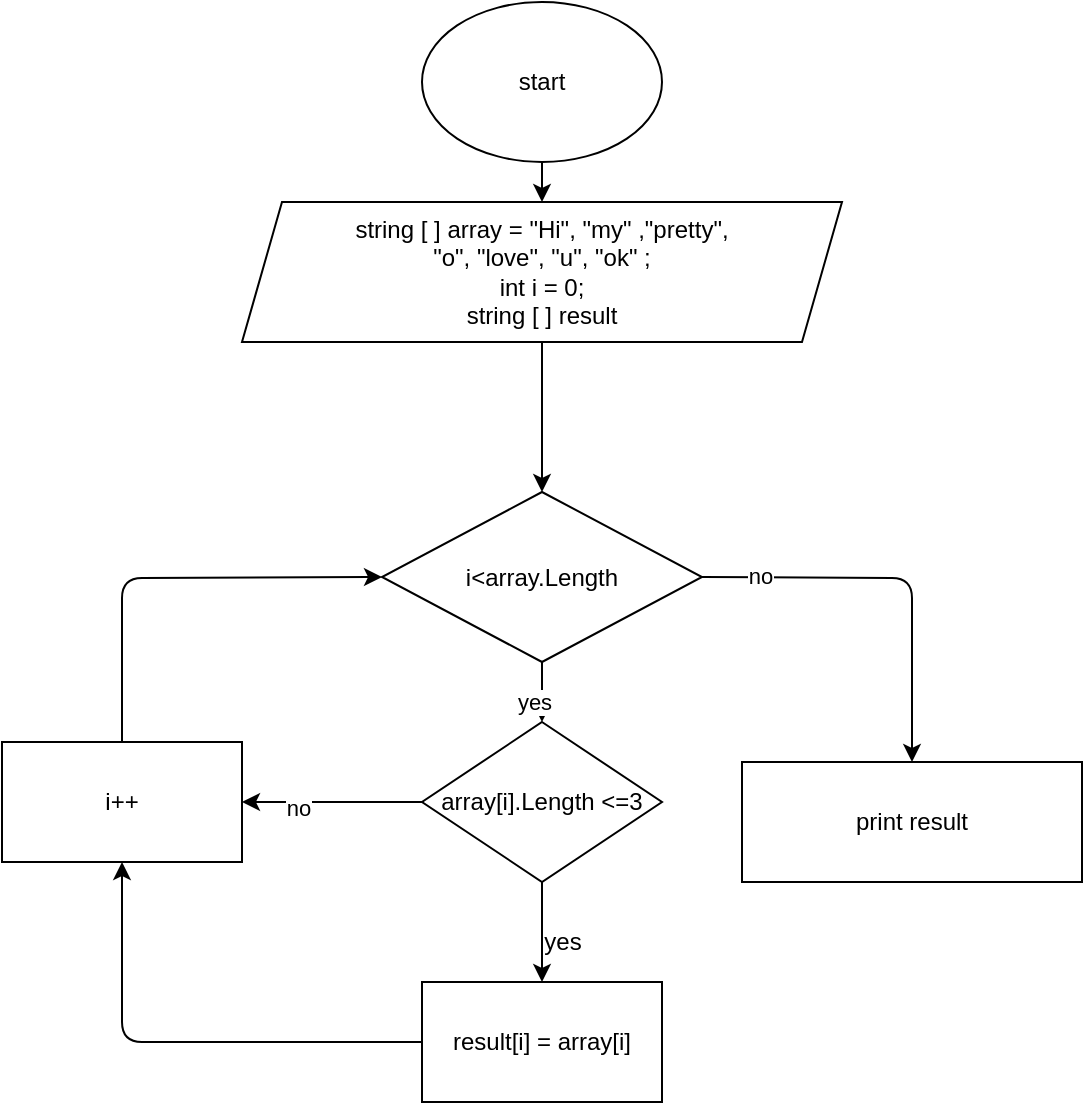 <mxfile>
    <diagram id="hlHjPJno5rADxoZJNMnj" name="Page-1">
        <mxGraphModel dx="1305" dy="172" grid="1" gridSize="10" guides="1" tooltips="1" connect="1" arrows="1" fold="1" page="1" pageScale="1" pageWidth="827" pageHeight="1169" math="0" shadow="0">
            <root>
                <mxCell id="0"/>
                <mxCell id="1" parent="0"/>
                <mxCell id="5" style="edgeStyle=none;html=1;exitX=0.5;exitY=1;exitDx=0;exitDy=0;entryX=0.5;entryY=0;entryDx=0;entryDy=0;" parent="1" source="3" edge="1">
                    <mxGeometry relative="1" as="geometry">
                        <mxPoint x="250" y="110" as="targetPoint"/>
                    </mxGeometry>
                </mxCell>
                <mxCell id="3" value="start" style="ellipse;whiteSpace=wrap;html=1;" parent="1" vertex="1">
                    <mxGeometry x="190" y="10" width="120" height="80" as="geometry"/>
                </mxCell>
                <mxCell id="9" value="" style="edgeStyle=none;html=1;" edge="1" parent="1" source="6" target="8">
                    <mxGeometry relative="1" as="geometry"/>
                </mxCell>
                <mxCell id="6" value="string [ ] array = &quot;Hi&quot;, &quot;my&quot; ,&quot;pretty&quot;, &lt;br&gt;&quot;o&quot;, &quot;love&quot;, &quot;u&quot;, &quot;ok&quot; ; &lt;br&gt;int i = 0; &lt;br&gt;string [ ] result" style="shape=parallelogram;perimeter=parallelogramPerimeter;whiteSpace=wrap;html=1;fixedSize=1;" parent="1" vertex="1">
                    <mxGeometry x="100" y="110" width="300" height="70" as="geometry"/>
                </mxCell>
                <mxCell id="11" value="" style="edgeStyle=none;html=1;" edge="1" parent="1" source="8" target="10">
                    <mxGeometry relative="1" as="geometry"/>
                </mxCell>
                <mxCell id="12" value="yes" style="edgeLabel;html=1;align=center;verticalAlign=middle;resizable=0;points=[];" vertex="1" connectable="0" parent="11">
                    <mxGeometry x="0.285" y="-4" relative="1" as="geometry">
                        <mxPoint as="offset"/>
                    </mxGeometry>
                </mxCell>
                <mxCell id="22" style="edgeStyle=none;html=1;exitX=1;exitY=0.5;exitDx=0;exitDy=0;entryX=0.5;entryY=0;entryDx=0;entryDy=0;" edge="1" parent="1" source="8" target="23">
                    <mxGeometry relative="1" as="geometry">
                        <mxPoint x="430" y="298" as="targetPoint"/>
                        <Array as="points">
                            <mxPoint x="435" y="298"/>
                        </Array>
                    </mxGeometry>
                </mxCell>
                <mxCell id="24" value="no" style="edgeLabel;html=1;align=center;verticalAlign=middle;resizable=0;points=[];" vertex="1" connectable="0" parent="22">
                    <mxGeometry x="-0.706" y="1" relative="1" as="geometry">
                        <mxPoint as="offset"/>
                    </mxGeometry>
                </mxCell>
                <mxCell id="8" value="i&amp;lt;array.Length" style="rhombus;whiteSpace=wrap;html=1;" vertex="1" parent="1">
                    <mxGeometry x="170" y="255" width="160" height="85" as="geometry"/>
                </mxCell>
                <mxCell id="14" value="" style="edgeStyle=none;html=1;" edge="1" parent="1" source="10" target="13">
                    <mxGeometry relative="1" as="geometry"/>
                </mxCell>
                <mxCell id="17" value="" style="edgeStyle=none;html=1;" edge="1" parent="1" source="10" target="15">
                    <mxGeometry relative="1" as="geometry"/>
                </mxCell>
                <mxCell id="20" value="no" style="edgeLabel;html=1;align=center;verticalAlign=middle;resizable=0;points=[];" vertex="1" connectable="0" parent="17">
                    <mxGeometry x="0.378" y="3" relative="1" as="geometry">
                        <mxPoint as="offset"/>
                    </mxGeometry>
                </mxCell>
                <mxCell id="10" value="array[i].Length &amp;lt;=3" style="rhombus;whiteSpace=wrap;html=1;" vertex="1" parent="1">
                    <mxGeometry x="190" y="370" width="120" height="80" as="geometry"/>
                </mxCell>
                <mxCell id="16" value="" style="edgeStyle=none;html=1;" edge="1" parent="1" source="13" target="15">
                    <mxGeometry relative="1" as="geometry">
                        <Array as="points">
                            <mxPoint x="40" y="530"/>
                        </Array>
                    </mxGeometry>
                </mxCell>
                <mxCell id="13" value="result[i] = array[i]" style="whiteSpace=wrap;html=1;" vertex="1" parent="1">
                    <mxGeometry x="190" y="500" width="120" height="60" as="geometry"/>
                </mxCell>
                <mxCell id="21" style="edgeStyle=none;html=1;exitX=0.5;exitY=0;exitDx=0;exitDy=0;entryX=0;entryY=0.5;entryDx=0;entryDy=0;" edge="1" parent="1" source="15" target="8">
                    <mxGeometry relative="1" as="geometry">
                        <Array as="points">
                            <mxPoint x="40" y="298"/>
                        </Array>
                    </mxGeometry>
                </mxCell>
                <mxCell id="15" value="i++" style="whiteSpace=wrap;html=1;" vertex="1" parent="1">
                    <mxGeometry x="-20" y="380" width="120" height="60" as="geometry"/>
                </mxCell>
                <mxCell id="19" value="yes" style="text;html=1;align=center;verticalAlign=middle;resizable=0;points=[];autosize=1;strokeColor=none;fillColor=none;" vertex="1" parent="1">
                    <mxGeometry x="245" y="470" width="30" height="20" as="geometry"/>
                </mxCell>
                <mxCell id="23" value="print result" style="whiteSpace=wrap;html=1;" vertex="1" parent="1">
                    <mxGeometry x="350" y="390" width="170" height="60" as="geometry"/>
                </mxCell>
            </root>
        </mxGraphModel>
    </diagram>
</mxfile>